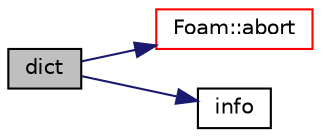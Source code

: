 digraph "dict"
{
  bgcolor="transparent";
  edge [fontname="Helvetica",fontsize="10",labelfontname="Helvetica",labelfontsize="10"];
  node [fontname="Helvetica",fontsize="10",shape=record];
  rankdir="LR";
  Node250 [label="dict",height=0.2,width=0.4,color="black", fillcolor="grey75", style="filled", fontcolor="black"];
  Node250 -> Node251 [color="midnightblue",fontsize="10",style="solid",fontname="Helvetica"];
  Node251 [label="Foam::abort",height=0.2,width=0.4,color="red",URL="$a21851.html#a447107a607d03e417307c203fa5fb44b"];
  Node250 -> Node296 [color="midnightblue",fontsize="10",style="solid",fontname="Helvetica"];
  Node296 [label="info",height=0.2,width=0.4,color="black",URL="$a27177.html#a3a11f9de83a1d2208791d016f20d50a5",tooltip="Return info proxy. "];
}

